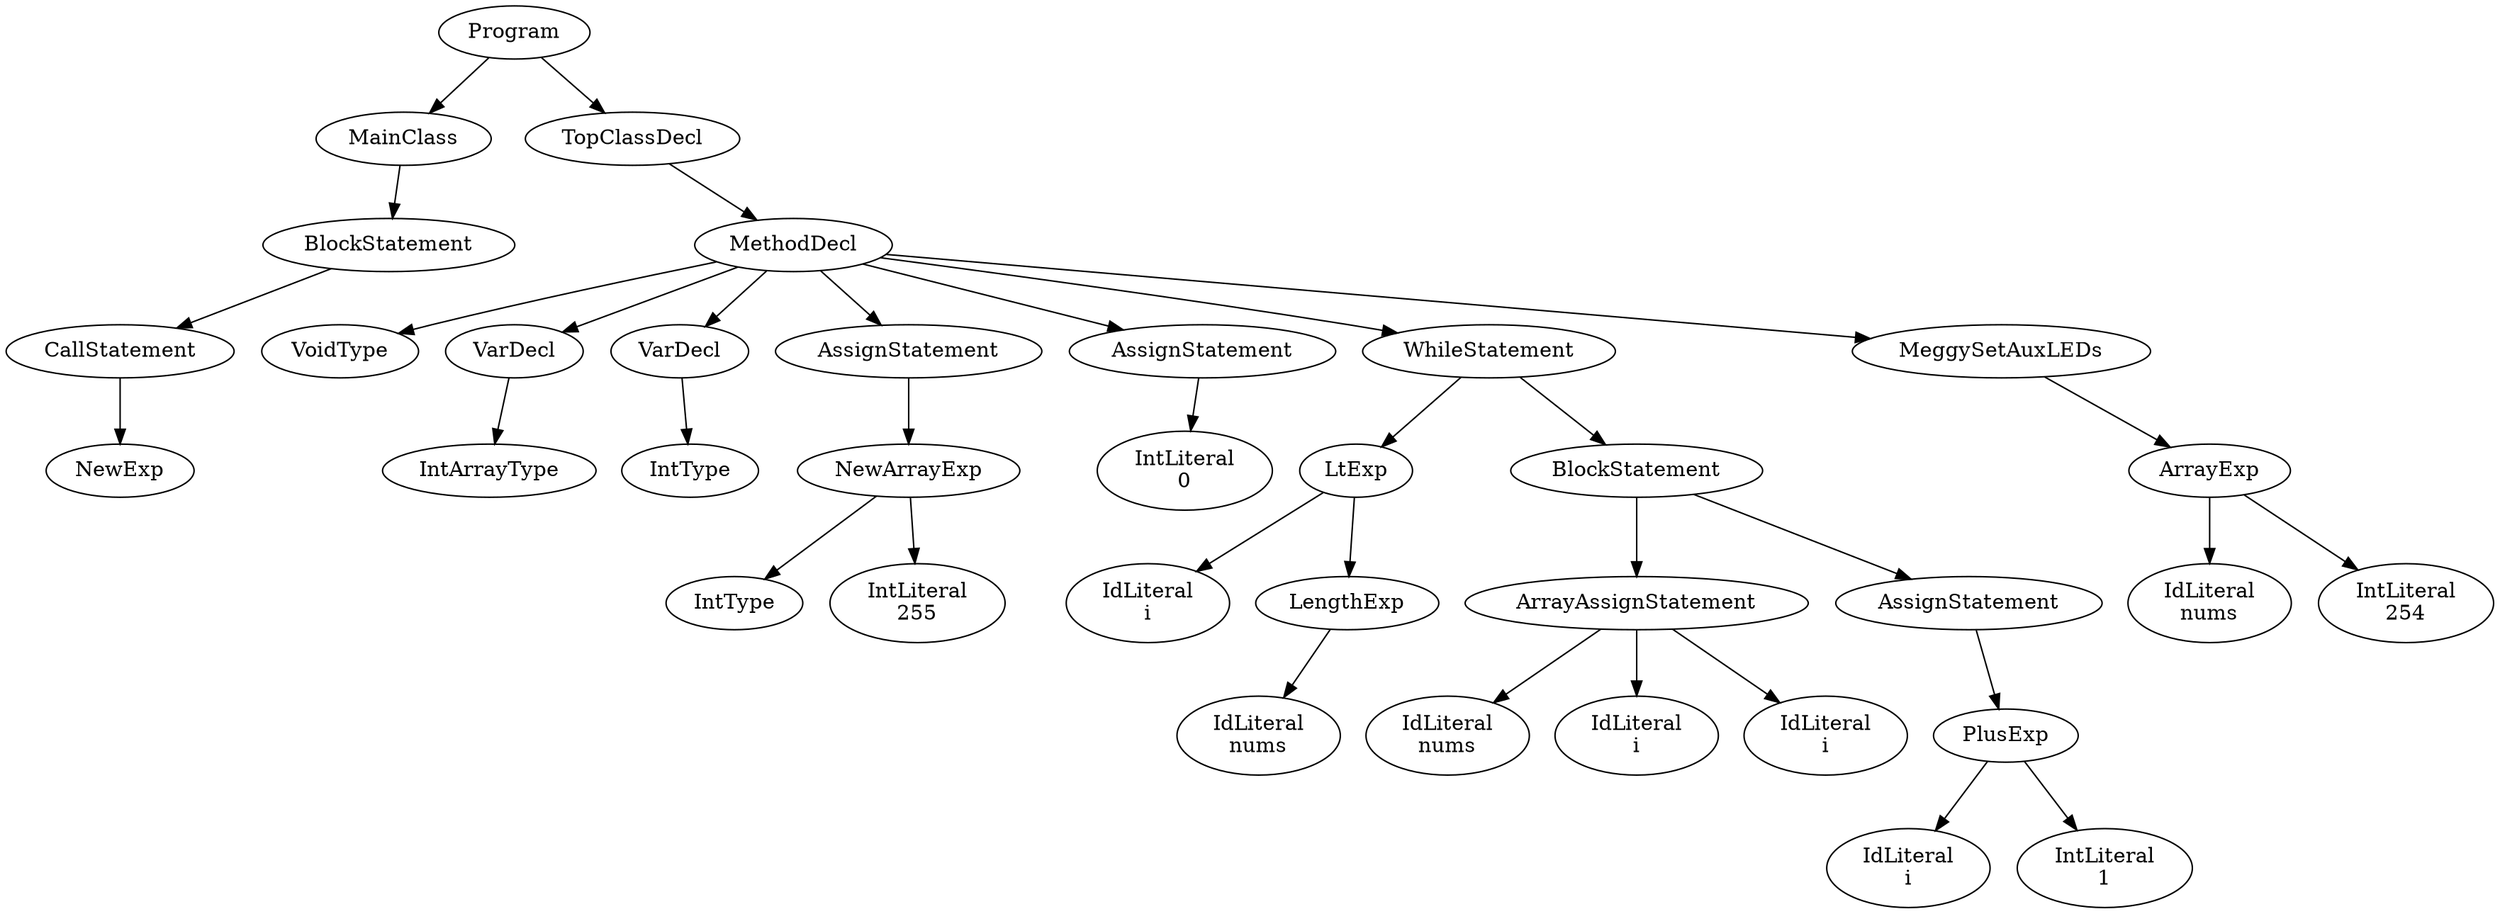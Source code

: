 digraph ASTGraph {
0 [ label="Program" ];
1 [ label="MainClass" ];
0 -> 1
2 [ label="BlockStatement" ];
1 -> 2
3 [ label="CallStatement" ];
2 -> 3
4 [ label="NewExp" ];
3 -> 4
5 [ label="TopClassDecl" ];
0 -> 5
6 [ label="MethodDecl" ];
5 -> 6
7 [ label="VoidType" ];
6 -> 7
8 [ label="VarDecl" ];
6 -> 8
9 [ label="IntArrayType" ];
8 -> 9
10 [ label="VarDecl" ];
6 -> 10
11 [ label="IntType" ];
10 -> 11
12 [ label="AssignStatement" ];
6 -> 12
13 [ label="NewArrayExp" ];
12 -> 13
14 [ label="IntType" ];
13 -> 14
15 [ label="IntLiteral\n255" ];
13 -> 15
16 [ label="AssignStatement" ];
6 -> 16
17 [ label="IntLiteral\n0" ];
16 -> 17
18 [ label="WhileStatement" ];
6 -> 18
19 [ label="LtExp" ];
18 -> 19
20 [ label="IdLiteral\ni" ];
19 -> 20
21 [ label="LengthExp" ];
19 -> 21
22 [ label="IdLiteral\nnums" ];
21 -> 22
23 [ label="BlockStatement" ];
18 -> 23
24 [ label="ArrayAssignStatement" ];
23 -> 24
25 [ label="IdLiteral\nnums" ];
24 -> 25
26 [ label="IdLiteral\ni" ];
24 -> 26
27 [ label="IdLiteral\ni" ];
24 -> 27
28 [ label="AssignStatement" ];
23 -> 28
29 [ label="PlusExp" ];
28 -> 29
30 [ label="IdLiteral\ni" ];
29 -> 30
31 [ label="IntLiteral\n1" ];
29 -> 31
32 [ label="MeggySetAuxLEDs" ];
6 -> 32
33 [ label="ArrayExp" ];
32 -> 33
34 [ label="IdLiteral\nnums" ];
33 -> 34
35 [ label="IntLiteral\n254" ];
33 -> 35
}
